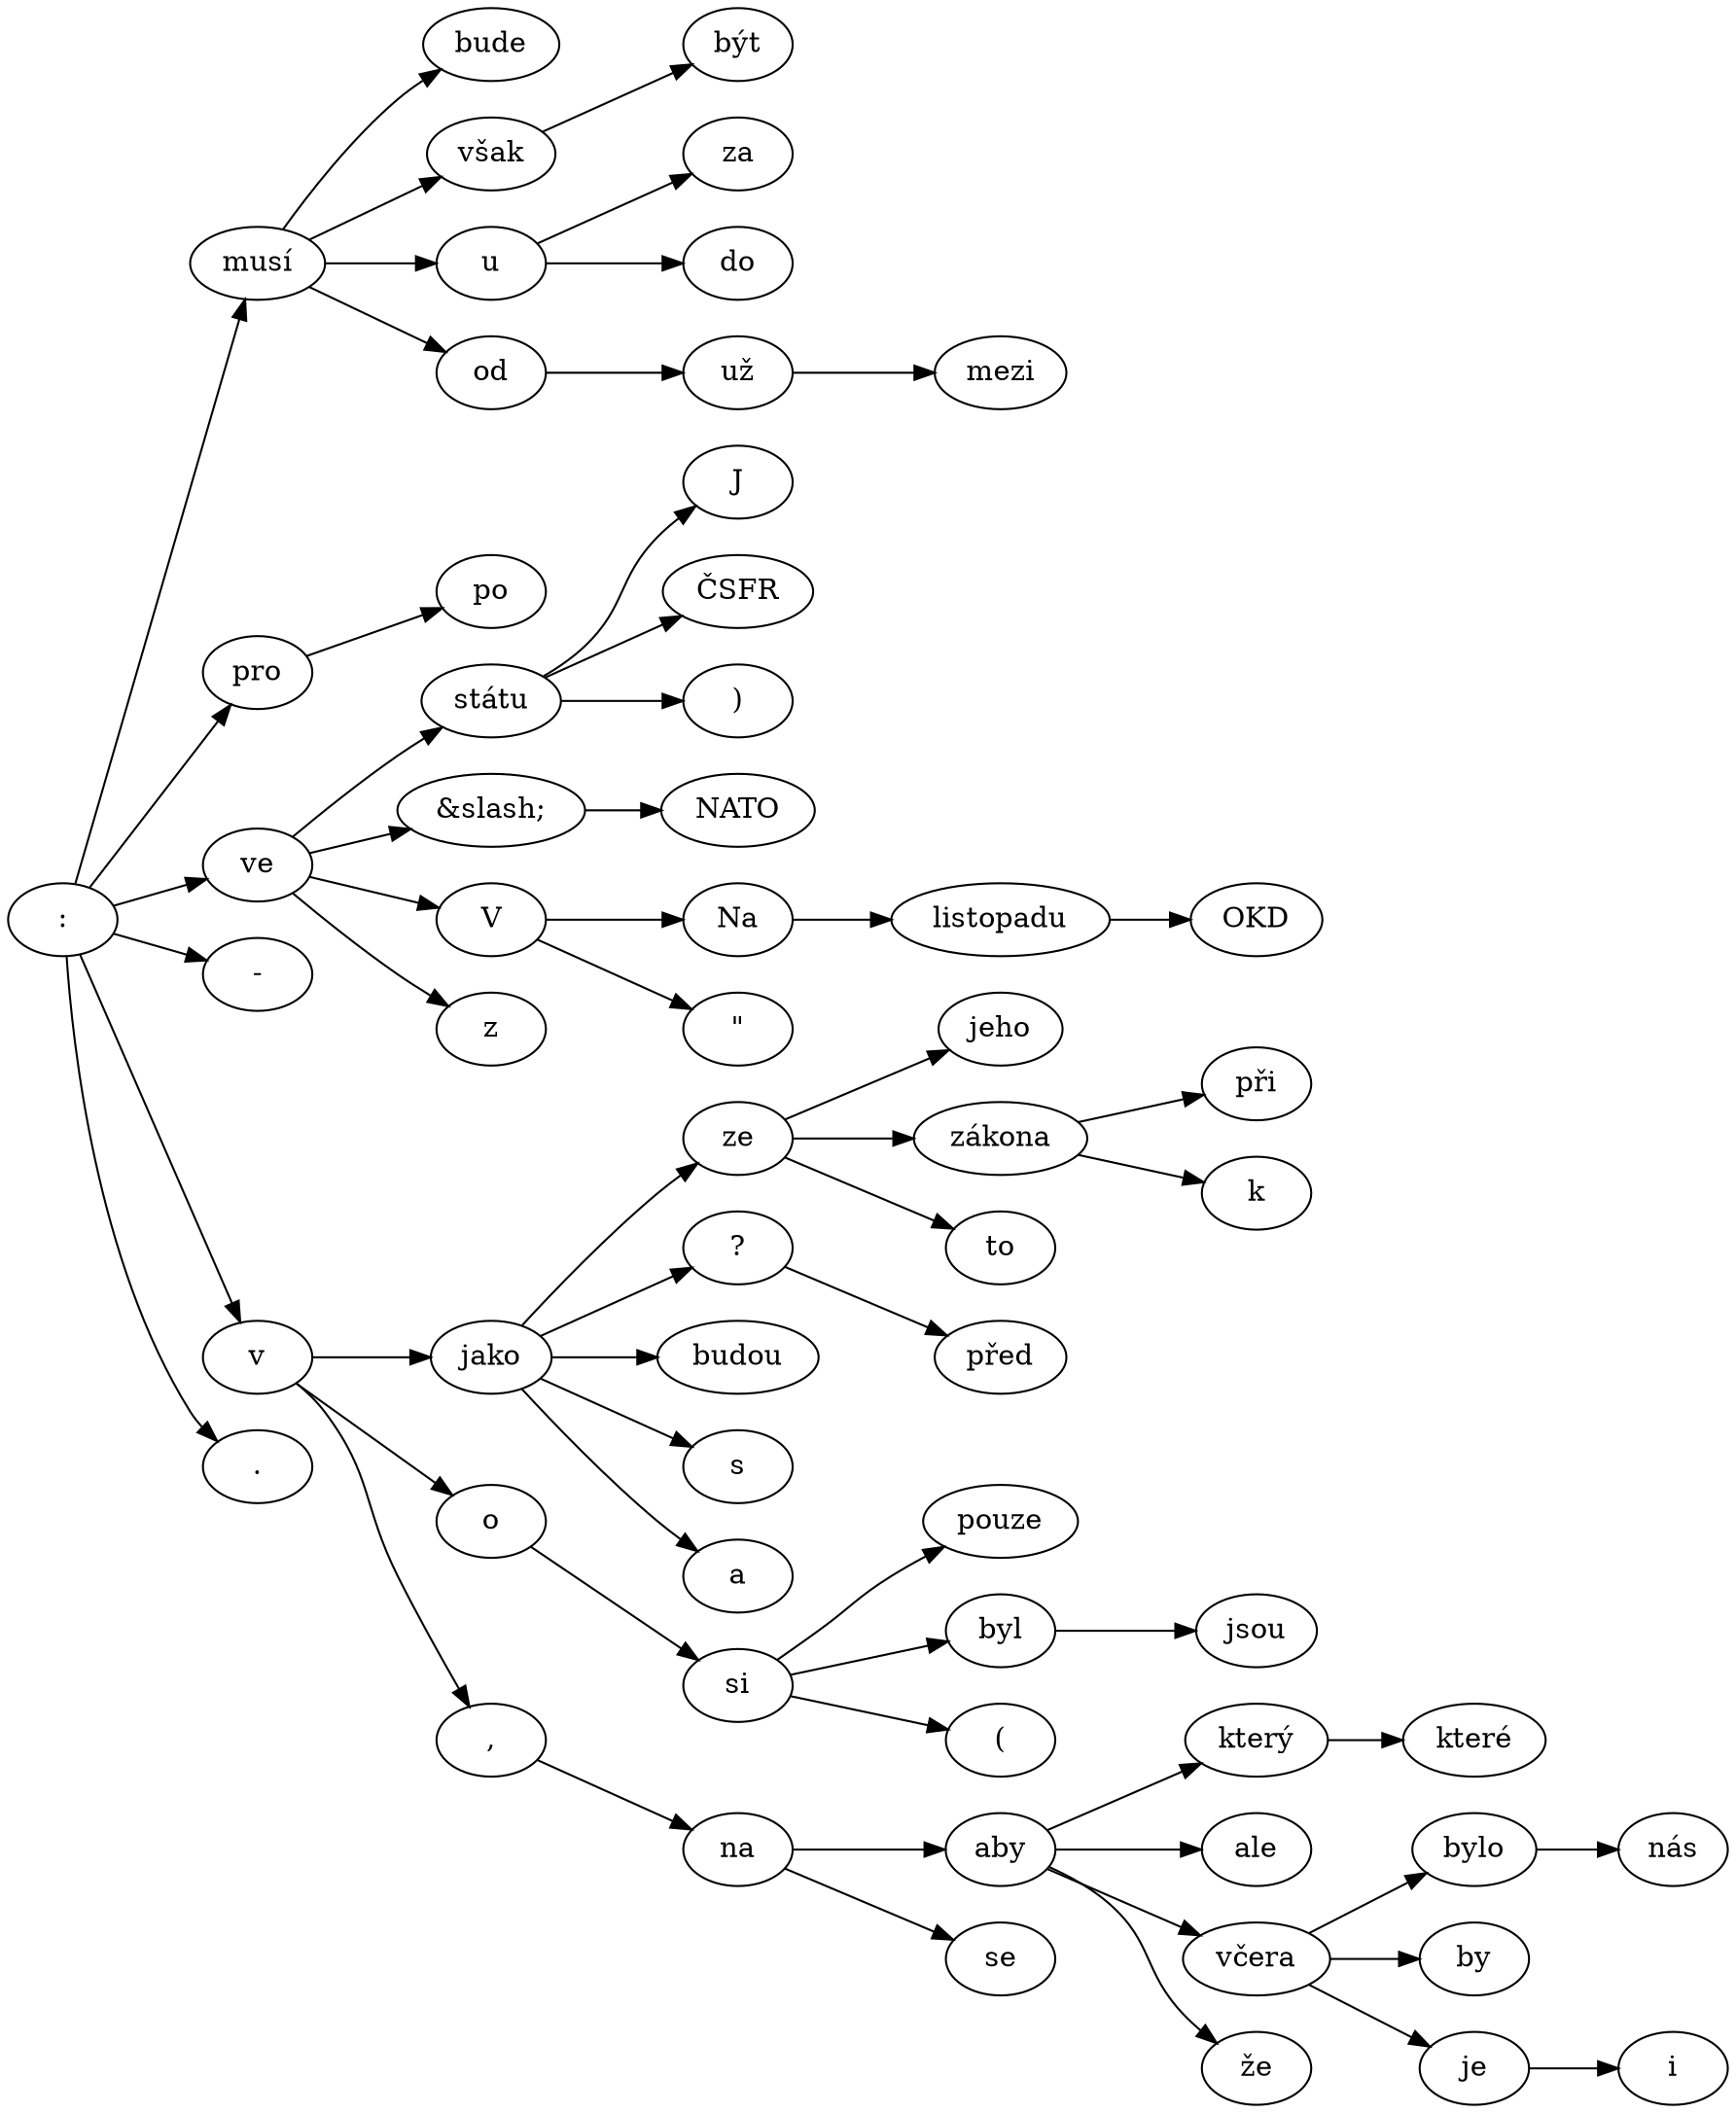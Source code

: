 digraph "Czech words" {
	rankdir=LR
	listopadu [label=listopadu]
	OKD [label=OKD]
	listopadu -> OKD
	"který" [label="který"]
	"které" [label="které"]
	"který" -> "které"
	"státu" [label="státu"]
	J [label=J]
	"státu" -> J
	"musí" [label="musí"]
	bude [label=bude]
	"musí" -> bude
	aby [label=aby]
	ale [label=ale]
	aby -> ale
	bylo [label=bylo]
	"nás" [label="nás"]
	bylo -> "nás"
	si [label=si]
	pouze [label=pouze]
	si -> pouze
	"už" [label="už"]
	mezi [label=mezi]
	"už" -> mezi
	"&slash;" [label="&slash;"]
	NATO [label=NATO]
	"&slash;" -> NATO
	ze [label=ze]
	jeho [label=jeho]
	ze -> jeho
	"však" [label="však"]
	"být" [label="být"]
	"však" -> "být"
	byl [label=byl]
	jsou [label=jsou]
	byl -> jsou
	"?" [label="?"]
	"před" [label="před"]
	"?" -> "před"
	jako [label=jako]
	budou [label=budou]
	jako -> budou
	Na [label=Na]
	listopadu [label=listopadu]
	Na -> listopadu
	"zákona" [label="zákona"]
	"při" [label="při"]
	"zákona" -> "při"
	u [label=u]
	za [label=za]
	u -> za
	"státu" [label="státu"]
	"ČSFR" [label="ČSFR"]
	"státu" -> "ČSFR"
	aby [label=aby]
	"který" [label="který"]
	aby -> "který"
	"včera" [label="včera"]
	bylo [label=bylo]
	"včera" -> bylo
	od [label=od]
	"už" [label="už"]
	od -> "už"
	"musí" [label="musí"]
	"však" [label="však"]
	"musí" -> "však"
	si [label=si]
	byl [label=byl]
	si -> byl
	pro [label=pro]
	po [label=po]
	pro -> po
	V [label=V]
	Na [label=Na]
	V -> Na
	ze [label=ze]
	to [label=to]
	ze -> to
	ve [label=ve]
	"&slash;" [label="&slash;"]
	ve -> "&slash;"
	jako [label=jako]
	"?" [label="?"]
	jako -> "?"
	aby [label=aby]
	"že" [label="že"]
	aby -> "že"
	"zákona" [label="zákona"]
	k [label=k]
	"zákona" -> k
	"včera" [label="včera"]
	by [label=by]
	"včera" -> by
	u [label=u]
	do [label=do]
	u -> do
	"státu" [label="státu"]
	")" [label=")"]
	"státu" -> ")"
	je [label=je]
	i [label=i]
	je -> i
	<colon> [label=":"]
	pro [label=pro]
	<colon> -> pro
	"musí" [label="musí"]
	od [label=od]
	"musí" -> od
	ve [label=ve]
	z [label=z]
	ve -> z
	si [label=si]
	"(" [label="("]
	si -> "("
	jako [label=jako]
	s [label=s]
	jako -> s
	ze [label=ze]
	"zákona" [label="zákona"]
	ze -> "zákona"
	V [label=V]
	"\"" [label="\""]
	V -> "\""
	"včera" [label="včera"]
	je [label=je]
	"včera" -> je
	"musí" [label="musí"]
	u [label=u]
	"musí" -> u
	<colon> [label=":"]
	"-" [label="-"]
	<colon> -> "-"
	ve [label=ve]
	"státu" [label="státu"]
	ve -> "státu"
	o [label=o]
	si [label=si]
	o -> si
	jako [label=jako]
	ze [label=ze]
	jako -> ze
	aby [label=aby]
	"včera" [label="včera"]
	aby -> "včera"
	na [label=na]
	se [label=se]
	na -> se
	ve [label=ve]
	V [label=V]
	ve -> V
	<colon> [label=":"]
	"musí" [label="musí"]
	<colon> -> "musí"
	v [label=v]
	o [label=o]
	v -> o
	jako [label=jako]
	a [label=a]
	jako -> a
	na [label=na]
	aby [label=aby]
	na -> aby
	<colon> [label=":"]
	ve [label=ve]
	<colon> -> ve
	v [label=v]
	jako [label=jako]
	v -> jako
	"," [label=","]
	na [label=na]
	"," -> na
	<colon> [label=":"]
	"." [label="."]
	<colon> -> "."
	v [label=v]
	"," [label=","]
	v -> ","
	<colon> [label=":"]
	v [label=v]
	<colon> -> v
}
